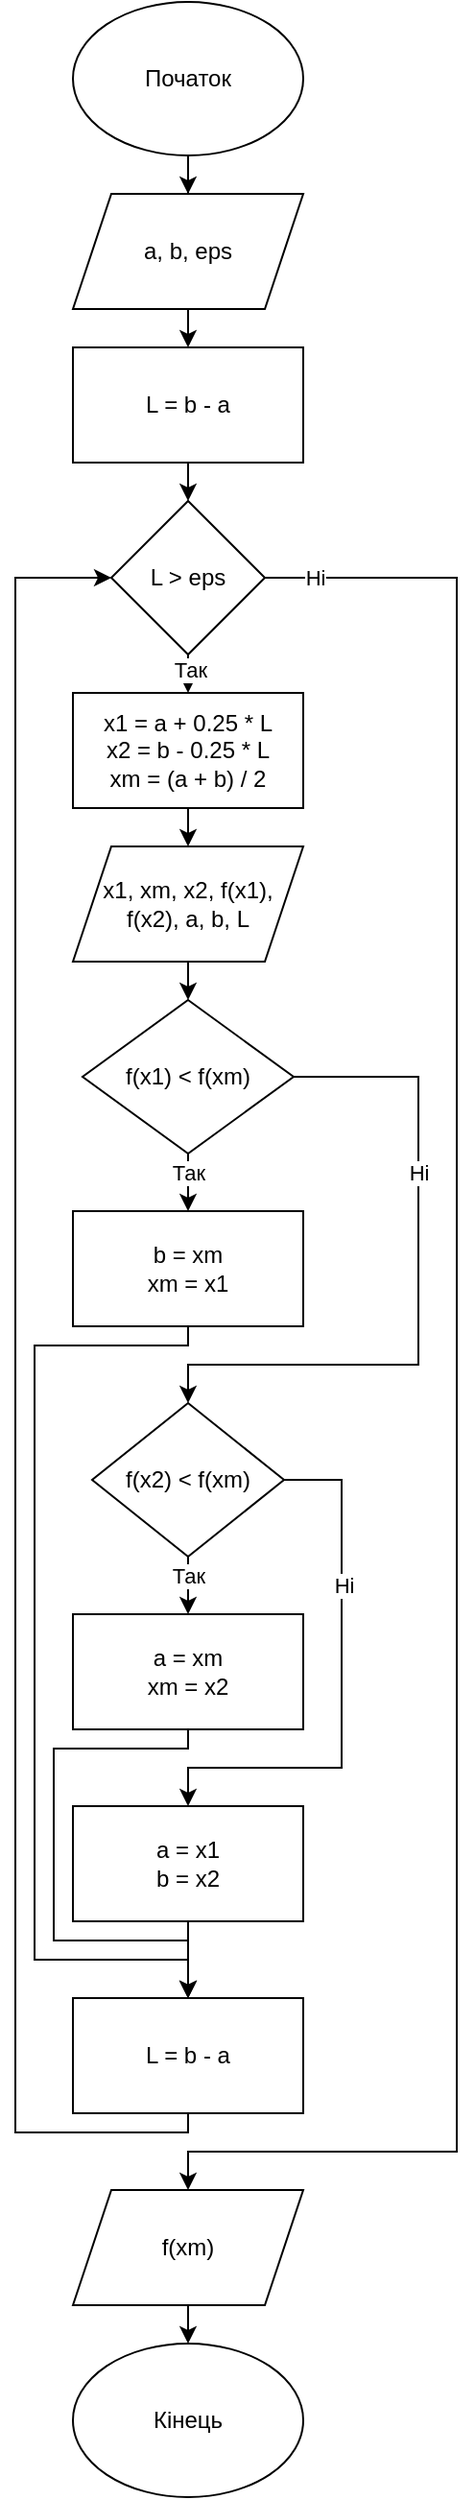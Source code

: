 <mxfile version="20.4.0" type="device"><diagram id="C5RBs43oDa-KdzZeNtuy" name="Page-1"><mxGraphModel dx="1146" dy="545" grid="1" gridSize="10" guides="1" tooltips="1" connect="1" arrows="1" fold="1" page="1" pageScale="1" pageWidth="827" pageHeight="1169" math="0" shadow="0"><root><mxCell id="WIyWlLk6GJQsqaUBKTNV-0"/><mxCell id="WIyWlLk6GJQsqaUBKTNV-1" parent="WIyWlLk6GJQsqaUBKTNV-0"/><mxCell id="Wcq8v0Spzg4cRM6Dpt8Z-5" style="edgeStyle=orthogonalEdgeStyle;rounded=0;orthogonalLoop=1;jettySize=auto;html=1;exitX=0.5;exitY=1;exitDx=0;exitDy=0;entryX=0.5;entryY=0;entryDx=0;entryDy=0;" parent="WIyWlLk6GJQsqaUBKTNV-1" source="Wcq8v0Spzg4cRM6Dpt8Z-0" target="Wcq8v0Spzg4cRM6Dpt8Z-4" edge="1"><mxGeometry relative="1" as="geometry"/></mxCell><mxCell id="Wcq8v0Spzg4cRM6Dpt8Z-0" value="a, b, eps" style="shape=parallelogram;perimeter=parallelogramPerimeter;whiteSpace=wrap;html=1;fixedSize=1;" parent="WIyWlLk6GJQsqaUBKTNV-1" vertex="1"><mxGeometry x="340" y="100" width="120" height="60" as="geometry"/></mxCell><mxCell id="Wcq8v0Spzg4cRM6Dpt8Z-3" style="edgeStyle=orthogonalEdgeStyle;rounded=0;orthogonalLoop=1;jettySize=auto;html=1;exitX=0.5;exitY=1;exitDx=0;exitDy=0;" parent="WIyWlLk6GJQsqaUBKTNV-1" source="Wcq8v0Spzg4cRM6Dpt8Z-1" target="Wcq8v0Spzg4cRM6Dpt8Z-0" edge="1"><mxGeometry relative="1" as="geometry"/></mxCell><mxCell id="Wcq8v0Spzg4cRM6Dpt8Z-1" value="Початок" style="ellipse;whiteSpace=wrap;html=1;" parent="WIyWlLk6GJQsqaUBKTNV-1" vertex="1"><mxGeometry x="340" width="120" height="80" as="geometry"/></mxCell><mxCell id="Wcq8v0Spzg4cRM6Dpt8Z-2" value="Кінець" style="ellipse;whiteSpace=wrap;html=1;" parent="WIyWlLk6GJQsqaUBKTNV-1" vertex="1"><mxGeometry x="340" y="1220" width="120" height="80" as="geometry"/></mxCell><mxCell id="Wcq8v0Spzg4cRM6Dpt8Z-7" style="edgeStyle=orthogonalEdgeStyle;rounded=0;orthogonalLoop=1;jettySize=auto;html=1;exitX=0.5;exitY=1;exitDx=0;exitDy=0;entryX=0.5;entryY=0;entryDx=0;entryDy=0;" parent="WIyWlLk6GJQsqaUBKTNV-1" source="Wcq8v0Spzg4cRM6Dpt8Z-4" target="Wcq8v0Spzg4cRM6Dpt8Z-6" edge="1"><mxGeometry relative="1" as="geometry"/></mxCell><mxCell id="Wcq8v0Spzg4cRM6Dpt8Z-4" value="L = b - a" style="rounded=0;whiteSpace=wrap;html=1;" parent="WIyWlLk6GJQsqaUBKTNV-1" vertex="1"><mxGeometry x="340" y="180" width="120" height="60" as="geometry"/></mxCell><mxCell id="Wcq8v0Spzg4cRM6Dpt8Z-9" style="edgeStyle=orthogonalEdgeStyle;rounded=0;orthogonalLoop=1;jettySize=auto;html=1;exitX=0.5;exitY=1;exitDx=0;exitDy=0;entryX=0.5;entryY=0;entryDx=0;entryDy=0;" parent="WIyWlLk6GJQsqaUBKTNV-1" source="Wcq8v0Spzg4cRM6Dpt8Z-6" target="Wcq8v0Spzg4cRM6Dpt8Z-8" edge="1"><mxGeometry relative="1" as="geometry"/></mxCell><mxCell id="Wcq8v0Spzg4cRM6Dpt8Z-37" value="Так" style="edgeLabel;html=1;align=center;verticalAlign=middle;resizable=0;points=[];" parent="Wcq8v0Spzg4cRM6Dpt8Z-9" vertex="1" connectable="0"><mxGeometry x="-0.271" y="1" relative="1" as="geometry"><mxPoint as="offset"/></mxGeometry></mxCell><mxCell id="Wcq8v0Spzg4cRM6Dpt8Z-39" style="edgeStyle=orthogonalEdgeStyle;rounded=0;orthogonalLoop=1;jettySize=auto;html=1;exitX=1;exitY=0.5;exitDx=0;exitDy=0;entryX=0.5;entryY=0;entryDx=0;entryDy=0;" parent="WIyWlLk6GJQsqaUBKTNV-1" source="Wcq8v0Spzg4cRM6Dpt8Z-6" target="Wcq8v0Spzg4cRM6Dpt8Z-38" edge="1"><mxGeometry relative="1" as="geometry"><Array as="points"><mxPoint x="540" y="300"/><mxPoint x="540" y="1120"/><mxPoint x="400" y="1120"/></Array></mxGeometry></mxCell><mxCell id="Wcq8v0Spzg4cRM6Dpt8Z-42" value="Ні" style="edgeLabel;html=1;align=center;verticalAlign=middle;resizable=0;points=[];" parent="Wcq8v0Spzg4cRM6Dpt8Z-39" vertex="1" connectable="0"><mxGeometry x="-0.862" y="-2" relative="1" as="geometry"><mxPoint x="-49" y="-2" as="offset"/></mxGeometry></mxCell><mxCell id="Wcq8v0Spzg4cRM6Dpt8Z-6" value="L &amp;gt; eps" style="rhombus;whiteSpace=wrap;html=1;" parent="WIyWlLk6GJQsqaUBKTNV-1" vertex="1"><mxGeometry x="360" y="260" width="80" height="80" as="geometry"/></mxCell><mxCell id="8g5QLFM78H4jsA-IECpX-1" style="edgeStyle=orthogonalEdgeStyle;rounded=0;orthogonalLoop=1;jettySize=auto;html=1;exitX=0.5;exitY=1;exitDx=0;exitDy=0;entryX=0.5;entryY=0;entryDx=0;entryDy=0;" parent="WIyWlLk6GJQsqaUBKTNV-1" source="Wcq8v0Spzg4cRM6Dpt8Z-8" target="8g5QLFM78H4jsA-IECpX-0" edge="1"><mxGeometry relative="1" as="geometry"/></mxCell><mxCell id="Wcq8v0Spzg4cRM6Dpt8Z-8" value="x1 = a + 0.25 * L&lt;br&gt;x2 = b - 0.25 * L&lt;br&gt;xm = (a + b) / 2" style="rounded=0;whiteSpace=wrap;html=1;" parent="WIyWlLk6GJQsqaUBKTNV-1" vertex="1"><mxGeometry x="340" y="360" width="120" height="60" as="geometry"/></mxCell><mxCell id="Wcq8v0Spzg4cRM6Dpt8Z-17" style="edgeStyle=orthogonalEdgeStyle;rounded=0;orthogonalLoop=1;jettySize=auto;html=1;exitX=0.5;exitY=1;exitDx=0;exitDy=0;entryX=0.5;entryY=0;entryDx=0;entryDy=0;" parent="WIyWlLk6GJQsqaUBKTNV-1" source="Wcq8v0Spzg4cRM6Dpt8Z-11" target="Wcq8v0Spzg4cRM6Dpt8Z-16" edge="1"><mxGeometry relative="1" as="geometry"/></mxCell><mxCell id="Wcq8v0Spzg4cRM6Dpt8Z-18" value="Так" style="edgeLabel;html=1;align=center;verticalAlign=middle;resizable=0;points=[];" parent="Wcq8v0Spzg4cRM6Dpt8Z-17" vertex="1" connectable="0"><mxGeometry x="-0.331" relative="1" as="geometry"><mxPoint as="offset"/></mxGeometry></mxCell><mxCell id="Wcq8v0Spzg4cRM6Dpt8Z-20" style="edgeStyle=orthogonalEdgeStyle;rounded=0;orthogonalLoop=1;jettySize=auto;html=1;exitX=1;exitY=0.5;exitDx=0;exitDy=0;entryX=0.5;entryY=0;entryDx=0;entryDy=0;" parent="WIyWlLk6GJQsqaUBKTNV-1" source="Wcq8v0Spzg4cRM6Dpt8Z-11" target="Wcq8v0Spzg4cRM6Dpt8Z-22" edge="1"><mxGeometry relative="1" as="geometry"><mxPoint x="400" y="740" as="targetPoint"/><Array as="points"><mxPoint x="520" y="560"/><mxPoint x="520" y="710"/><mxPoint x="400" y="710"/></Array></mxGeometry></mxCell><mxCell id="Wcq8v0Spzg4cRM6Dpt8Z-21" value="Ні" style="edgeLabel;html=1;align=center;verticalAlign=middle;resizable=0;points=[];" parent="Wcq8v0Spzg4cRM6Dpt8Z-20" vertex="1" connectable="0"><mxGeometry x="-0.42" relative="1" as="geometry"><mxPoint y="12" as="offset"/></mxGeometry></mxCell><mxCell id="Wcq8v0Spzg4cRM6Dpt8Z-11" value="f(x1) &amp;lt; f(xm)" style="rhombus;whiteSpace=wrap;html=1;" parent="WIyWlLk6GJQsqaUBKTNV-1" vertex="1"><mxGeometry x="345" y="520" width="110" height="80" as="geometry"/></mxCell><mxCell id="Wcq8v0Spzg4cRM6Dpt8Z-32" style="edgeStyle=orthogonalEdgeStyle;rounded=0;orthogonalLoop=1;jettySize=auto;html=1;exitX=0.5;exitY=1;exitDx=0;exitDy=0;entryX=0.5;entryY=0;entryDx=0;entryDy=0;" parent="WIyWlLk6GJQsqaUBKTNV-1" source="Wcq8v0Spzg4cRM6Dpt8Z-16" target="Wcq8v0Spzg4cRM6Dpt8Z-29" edge="1"><mxGeometry relative="1" as="geometry"><Array as="points"><mxPoint x="400" y="700"/><mxPoint x="320" y="700"/><mxPoint x="320" y="1020"/><mxPoint x="400" y="1020"/></Array></mxGeometry></mxCell><mxCell id="Wcq8v0Spzg4cRM6Dpt8Z-16" value="b = xm&lt;br&gt;xm = x1" style="rounded=0;whiteSpace=wrap;html=1;" parent="WIyWlLk6GJQsqaUBKTNV-1" vertex="1"><mxGeometry x="340" y="630" width="120" height="60" as="geometry"/></mxCell><mxCell id="Wcq8v0Spzg4cRM6Dpt8Z-24" style="edgeStyle=orthogonalEdgeStyle;rounded=0;orthogonalLoop=1;jettySize=auto;html=1;exitX=0.5;exitY=1;exitDx=0;exitDy=0;entryX=0.5;entryY=0;entryDx=0;entryDy=0;" parent="WIyWlLk6GJQsqaUBKTNV-1" source="Wcq8v0Spzg4cRM6Dpt8Z-22" target="Wcq8v0Spzg4cRM6Dpt8Z-23" edge="1"><mxGeometry relative="1" as="geometry"/></mxCell><mxCell id="Wcq8v0Spzg4cRM6Dpt8Z-25" value="Так" style="edgeLabel;html=1;align=center;verticalAlign=middle;resizable=0;points=[];" parent="Wcq8v0Spzg4cRM6Dpt8Z-24" vertex="1" connectable="0"><mxGeometry x="-0.357" relative="1" as="geometry"><mxPoint as="offset"/></mxGeometry></mxCell><mxCell id="Wcq8v0Spzg4cRM6Dpt8Z-27" style="edgeStyle=orthogonalEdgeStyle;rounded=0;orthogonalLoop=1;jettySize=auto;html=1;exitX=1;exitY=0.5;exitDx=0;exitDy=0;entryX=0.5;entryY=0;entryDx=0;entryDy=0;" parent="WIyWlLk6GJQsqaUBKTNV-1" source="Wcq8v0Spzg4cRM6Dpt8Z-22" target="Wcq8v0Spzg4cRM6Dpt8Z-26" edge="1"><mxGeometry relative="1" as="geometry"><Array as="points"><mxPoint x="480" y="770"/><mxPoint x="480" y="920"/><mxPoint x="400" y="920"/></Array></mxGeometry></mxCell><mxCell id="Wcq8v0Spzg4cRM6Dpt8Z-28" value="Ні" style="edgeLabel;html=1;align=center;verticalAlign=middle;resizable=0;points=[];" parent="Wcq8v0Spzg4cRM6Dpt8Z-27" vertex="1" connectable="0"><mxGeometry x="-0.396" y="1" relative="1" as="geometry"><mxPoint as="offset"/></mxGeometry></mxCell><mxCell id="Wcq8v0Spzg4cRM6Dpt8Z-22" value="f(x2) &amp;lt; f(xm)" style="rhombus;whiteSpace=wrap;html=1;" parent="WIyWlLk6GJQsqaUBKTNV-1" vertex="1"><mxGeometry x="350" y="730" width="100" height="80" as="geometry"/></mxCell><mxCell id="Wcq8v0Spzg4cRM6Dpt8Z-31" style="edgeStyle=orthogonalEdgeStyle;rounded=0;orthogonalLoop=1;jettySize=auto;html=1;exitX=0.5;exitY=1;exitDx=0;exitDy=0;entryX=0.5;entryY=0;entryDx=0;entryDy=0;" parent="WIyWlLk6GJQsqaUBKTNV-1" source="Wcq8v0Spzg4cRM6Dpt8Z-23" target="Wcq8v0Spzg4cRM6Dpt8Z-29" edge="1"><mxGeometry relative="1" as="geometry"><Array as="points"><mxPoint x="400" y="910"/><mxPoint x="330" y="910"/><mxPoint x="330" y="1010"/><mxPoint x="400" y="1010"/></Array></mxGeometry></mxCell><mxCell id="Wcq8v0Spzg4cRM6Dpt8Z-23" value="a = xm&lt;br&gt;xm = x2" style="rounded=0;whiteSpace=wrap;html=1;" parent="WIyWlLk6GJQsqaUBKTNV-1" vertex="1"><mxGeometry x="340" y="840" width="120" height="60" as="geometry"/></mxCell><mxCell id="Wcq8v0Spzg4cRM6Dpt8Z-30" style="edgeStyle=orthogonalEdgeStyle;rounded=0;orthogonalLoop=1;jettySize=auto;html=1;exitX=0.5;exitY=1;exitDx=0;exitDy=0;entryX=0.5;entryY=0;entryDx=0;entryDy=0;" parent="WIyWlLk6GJQsqaUBKTNV-1" source="Wcq8v0Spzg4cRM6Dpt8Z-26" target="Wcq8v0Spzg4cRM6Dpt8Z-29" edge="1"><mxGeometry relative="1" as="geometry"/></mxCell><mxCell id="Wcq8v0Spzg4cRM6Dpt8Z-26" value="a = x1&lt;br&gt;b = x2" style="rounded=0;whiteSpace=wrap;html=1;" parent="WIyWlLk6GJQsqaUBKTNV-1" vertex="1"><mxGeometry x="340" y="940" width="120" height="60" as="geometry"/></mxCell><mxCell id="Wcq8v0Spzg4cRM6Dpt8Z-36" style="edgeStyle=orthogonalEdgeStyle;rounded=0;orthogonalLoop=1;jettySize=auto;html=1;exitX=0.5;exitY=1;exitDx=0;exitDy=0;entryX=0;entryY=0.5;entryDx=0;entryDy=0;" parent="WIyWlLk6GJQsqaUBKTNV-1" source="Wcq8v0Spzg4cRM6Dpt8Z-29" target="Wcq8v0Spzg4cRM6Dpt8Z-6" edge="1"><mxGeometry relative="1" as="geometry"><mxPoint x="310" y="300" as="targetPoint"/><Array as="points"><mxPoint x="400" y="1110"/><mxPoint x="310" y="1110"/><mxPoint x="310" y="300"/></Array></mxGeometry></mxCell><mxCell id="Wcq8v0Spzg4cRM6Dpt8Z-29" value="L = b - a" style="rounded=0;whiteSpace=wrap;html=1;" parent="WIyWlLk6GJQsqaUBKTNV-1" vertex="1"><mxGeometry x="340" y="1040" width="120" height="60" as="geometry"/></mxCell><mxCell id="Wcq8v0Spzg4cRM6Dpt8Z-40" style="edgeStyle=orthogonalEdgeStyle;rounded=0;orthogonalLoop=1;jettySize=auto;html=1;exitX=0.5;exitY=1;exitDx=0;exitDy=0;entryX=0.5;entryY=0;entryDx=0;entryDy=0;" parent="WIyWlLk6GJQsqaUBKTNV-1" source="Wcq8v0Spzg4cRM6Dpt8Z-38" target="Wcq8v0Spzg4cRM6Dpt8Z-2" edge="1"><mxGeometry relative="1" as="geometry"/></mxCell><mxCell id="Wcq8v0Spzg4cRM6Dpt8Z-38" value="f(xm)" style="shape=parallelogram;perimeter=parallelogramPerimeter;whiteSpace=wrap;html=1;fixedSize=1;" parent="WIyWlLk6GJQsqaUBKTNV-1" vertex="1"><mxGeometry x="340" y="1140" width="120" height="60" as="geometry"/></mxCell><mxCell id="8g5QLFM78H4jsA-IECpX-2" style="edgeStyle=orthogonalEdgeStyle;rounded=0;orthogonalLoop=1;jettySize=auto;html=1;exitX=0.5;exitY=1;exitDx=0;exitDy=0;entryX=0.5;entryY=0;entryDx=0;entryDy=0;" parent="WIyWlLk6GJQsqaUBKTNV-1" source="8g5QLFM78H4jsA-IECpX-0" target="Wcq8v0Spzg4cRM6Dpt8Z-11" edge="1"><mxGeometry relative="1" as="geometry"/></mxCell><mxCell id="8g5QLFM78H4jsA-IECpX-0" value="x1, xm, x2, f(x1), f(x2), a, b, L" style="shape=parallelogram;perimeter=parallelogramPerimeter;whiteSpace=wrap;html=1;fixedSize=1;" parent="WIyWlLk6GJQsqaUBKTNV-1" vertex="1"><mxGeometry x="340" y="440" width="120" height="60" as="geometry"/></mxCell></root></mxGraphModel></diagram></mxfile>